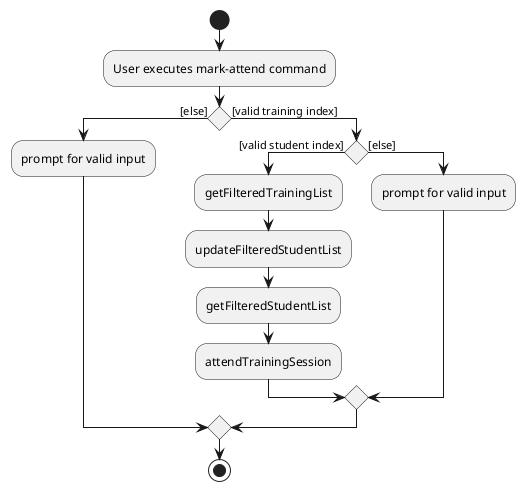 @startuml
start
:User executes mark-attend command;

'Since the beta syntax does not support placing the condition outside the
'diamond we place it as the true branch instead.

if () then ([else])
    :prompt for valid input;
else ([valid training index])
if () then ([valid student index])
    :getFilteredTrainingList;
    :updateFilteredStudentList;
    :getFilteredStudentList;
    :attendTrainingSession;
else ([else])
    :prompt for valid input;
endif
endif
stop
@enduml
